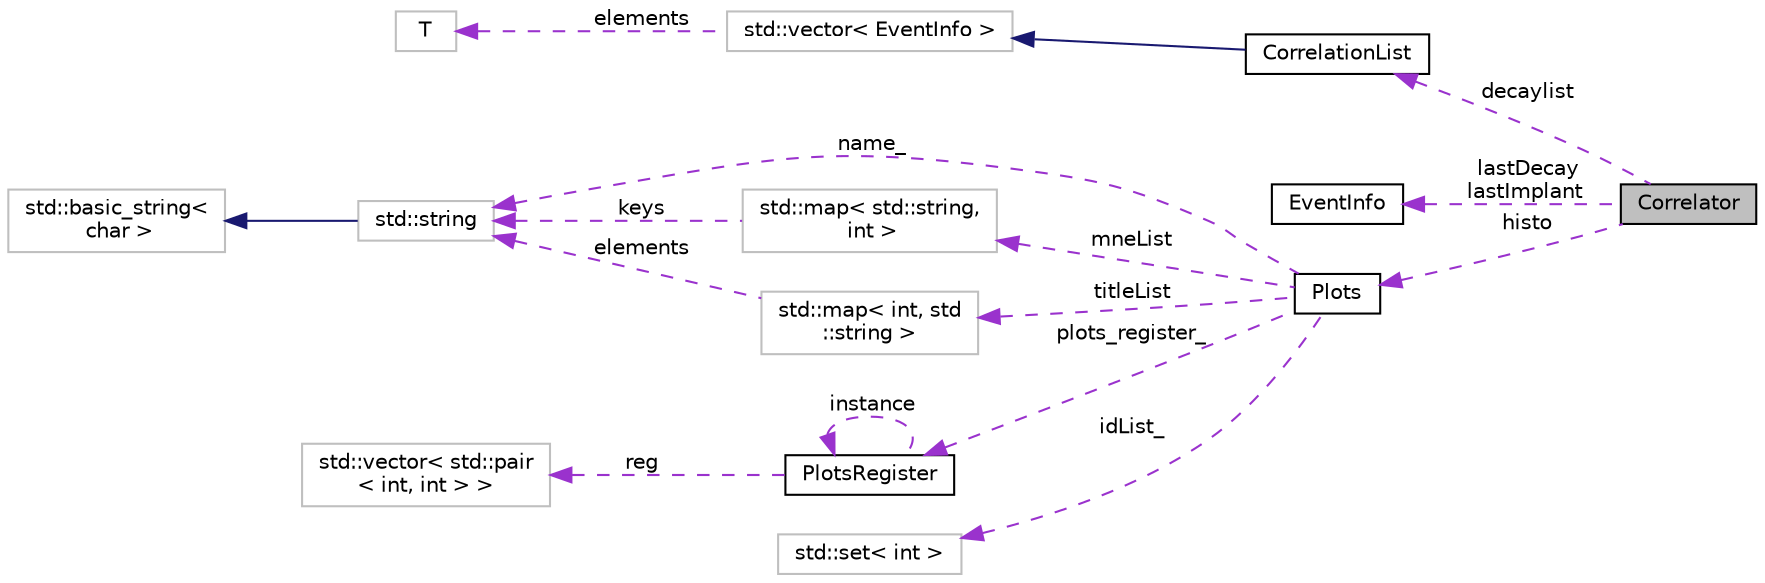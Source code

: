 digraph "Correlator"
{
  edge [fontname="Helvetica",fontsize="10",labelfontname="Helvetica",labelfontsize="10"];
  node [fontname="Helvetica",fontsize="10",shape=record];
  rankdir="LR";
  Node1 [label="Correlator",height=0.2,width=0.4,color="black", fillcolor="grey75", style="filled", fontcolor="black"];
  Node2 -> Node1 [dir="back",color="darkorchid3",fontsize="10",style="dashed",label=" decaylist" ,fontname="Helvetica"];
  Node2 [label="CorrelationList",height=0.2,width=0.4,color="black", fillcolor="white", style="filled",URL="$de/da4/class_correlation_list.html",tooltip="The list of correlations. "];
  Node3 -> Node2 [dir="back",color="midnightblue",fontsize="10",style="solid",fontname="Helvetica"];
  Node3 [label="std::vector\< EventInfo \>",height=0.2,width=0.4,color="grey75", fillcolor="white", style="filled",tooltip="STL class. "];
  Node4 -> Node3 [dir="back",color="darkorchid3",fontsize="10",style="dashed",label=" elements" ,fontname="Helvetica"];
  Node4 [label="T",height=0.2,width=0.4,color="grey75", fillcolor="white", style="filled"];
  Node5 -> Node1 [dir="back",color="darkorchid3",fontsize="10",style="dashed",label=" lastDecay\nlastImplant" ,fontname="Helvetica"];
  Node5 [label="EventInfo",height=0.2,width=0.4,color="black", fillcolor="white", style="filled",URL="$d8/d00/struct_event_info.html",tooltip="Structure to contain the event info. "];
  Node6 -> Node1 [dir="back",color="darkorchid3",fontsize="10",style="dashed",label=" histo" ,fontname="Helvetica"];
  Node6 [label="Plots",height=0.2,width=0.4,color="black", fillcolor="white", style="filled",URL="$d7/d8b/class_plots.html",tooltip="Holds pointers to all Histograms. "];
  Node7 -> Node6 [dir="back",color="darkorchid3",fontsize="10",style="dashed",label=" mneList" ,fontname="Helvetica"];
  Node7 [label="std::map\< std::string,\l int \>",height=0.2,width=0.4,color="grey75", fillcolor="white", style="filled"];
  Node8 -> Node7 [dir="back",color="darkorchid3",fontsize="10",style="dashed",label=" keys" ,fontname="Helvetica"];
  Node8 [label="std::string",height=0.2,width=0.4,color="grey75", fillcolor="white", style="filled",tooltip="STL class. "];
  Node9 -> Node8 [dir="back",color="midnightblue",fontsize="10",style="solid",fontname="Helvetica"];
  Node9 [label="std::basic_string\<\l char \>",height=0.2,width=0.4,color="grey75", fillcolor="white", style="filled",tooltip="STL class. "];
  Node10 -> Node6 [dir="back",color="darkorchid3",fontsize="10",style="dashed",label=" plots_register_" ,fontname="Helvetica"];
  Node10 [label="PlotsRegister",height=0.2,width=0.4,color="black", fillcolor="white", style="filled",URL="$d7/d6e/class_plots_register.html",tooltip="Holds ranges and offsets of all plots. Singleton class. "];
  Node10 -> Node10 [dir="back",color="darkorchid3",fontsize="10",style="dashed",label=" instance" ,fontname="Helvetica"];
  Node11 -> Node10 [dir="back",color="darkorchid3",fontsize="10",style="dashed",label=" reg" ,fontname="Helvetica"];
  Node11 [label="std::vector\< std::pair\l\< int, int \> \>",height=0.2,width=0.4,color="grey75", fillcolor="white", style="filled"];
  Node12 -> Node6 [dir="back",color="darkorchid3",fontsize="10",style="dashed",label=" idList_" ,fontname="Helvetica"];
  Node12 [label="std::set\< int \>",height=0.2,width=0.4,color="grey75", fillcolor="white", style="filled"];
  Node8 -> Node6 [dir="back",color="darkorchid3",fontsize="10",style="dashed",label=" name_" ,fontname="Helvetica"];
  Node13 -> Node6 [dir="back",color="darkorchid3",fontsize="10",style="dashed",label=" titleList" ,fontname="Helvetica"];
  Node13 [label="std::map\< int, std\l::string \>",height=0.2,width=0.4,color="grey75", fillcolor="white", style="filled"];
  Node8 -> Node13 [dir="back",color="darkorchid3",fontsize="10",style="dashed",label=" elements" ,fontname="Helvetica"];
}

